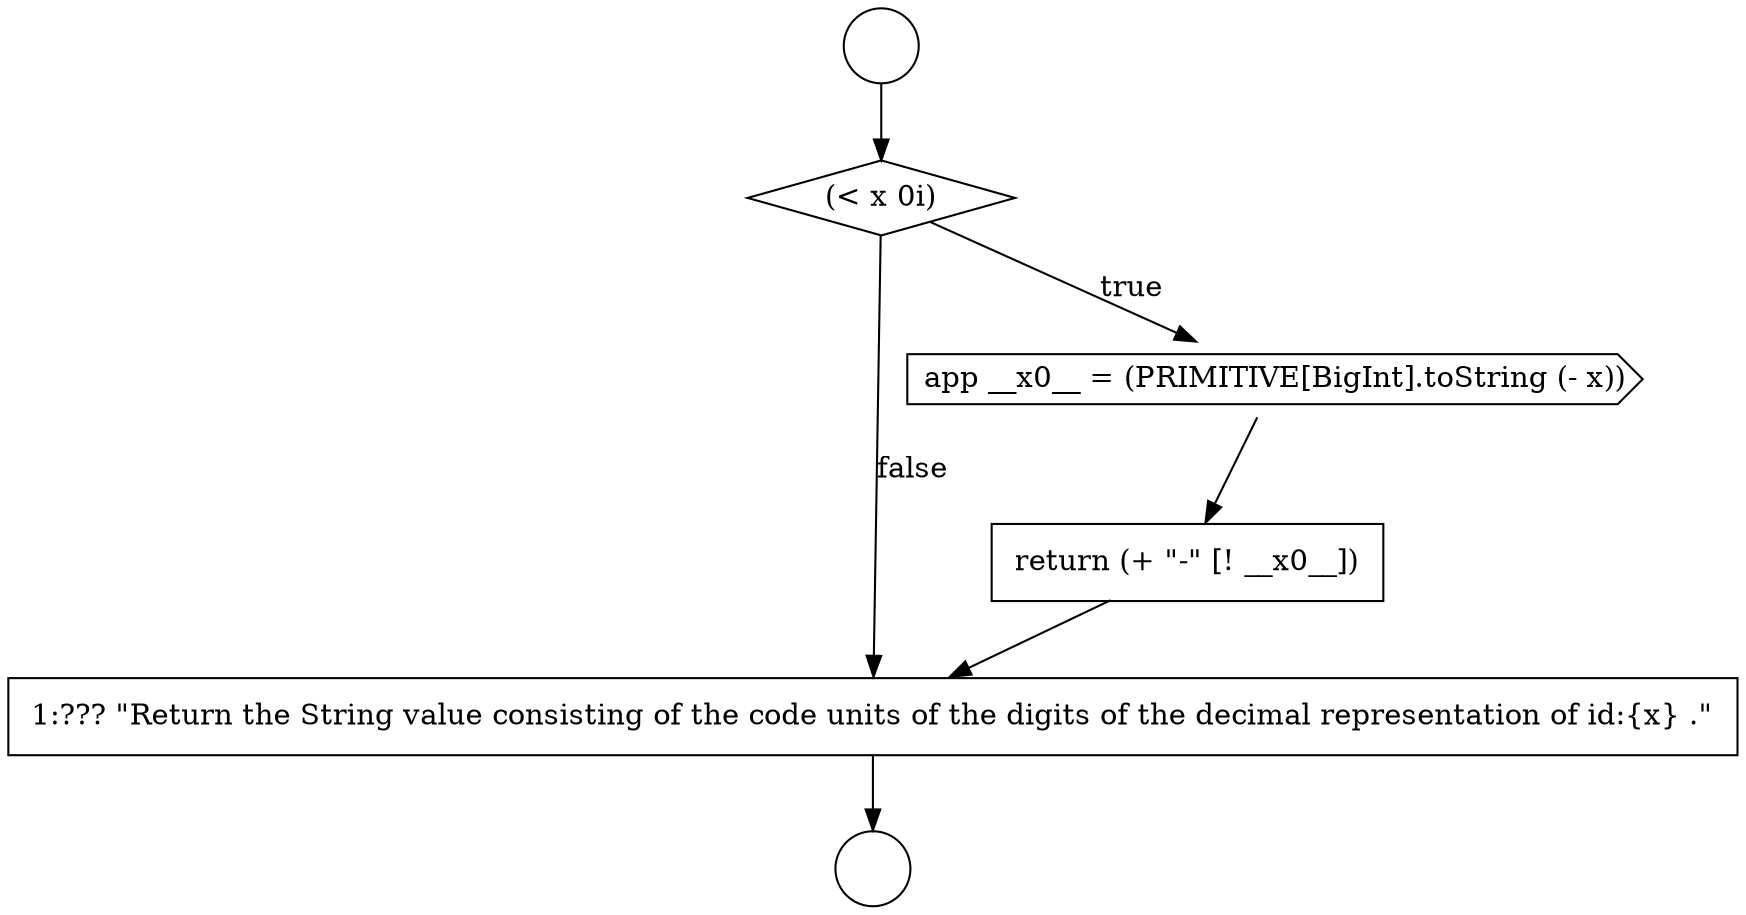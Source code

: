 digraph {
  node249 [shape=none, margin=0, label=<<font color="black">
    <table border="0" cellborder="1" cellspacing="0" cellpadding="10">
      <tr><td align="left">1:??? &quot;Return the String value consisting of the code units of the digits of the decimal representation of id:{x} .&quot;</td></tr>
    </table>
  </font>> color="black" fillcolor="white" style=filled]
  node247 [shape=cds, label=<<font color="black">app __x0__ = (PRIMITIVE[BigInt].toString (- x))</font>> color="black" fillcolor="white" style=filled]
  node248 [shape=none, margin=0, label=<<font color="black">
    <table border="0" cellborder="1" cellspacing="0" cellpadding="10">
      <tr><td align="left">return (+ &quot;-&quot; [! __x0__])</td></tr>
    </table>
  </font>> color="black" fillcolor="white" style=filled]
  node244 [shape=circle label=" " color="black" fillcolor="white" style=filled]
  node245 [shape=circle label=" " color="black" fillcolor="white" style=filled]
  node246 [shape=diamond, label=<<font color="black">(&lt; x 0i)</font>> color="black" fillcolor="white" style=filled]
  node249 -> node245 [ color="black"]
  node247 -> node248 [ color="black"]
  node248 -> node249 [ color="black"]
  node244 -> node246 [ color="black"]
  node246 -> node247 [label=<<font color="black">true</font>> color="black"]
  node246 -> node249 [label=<<font color="black">false</font>> color="black"]
}
